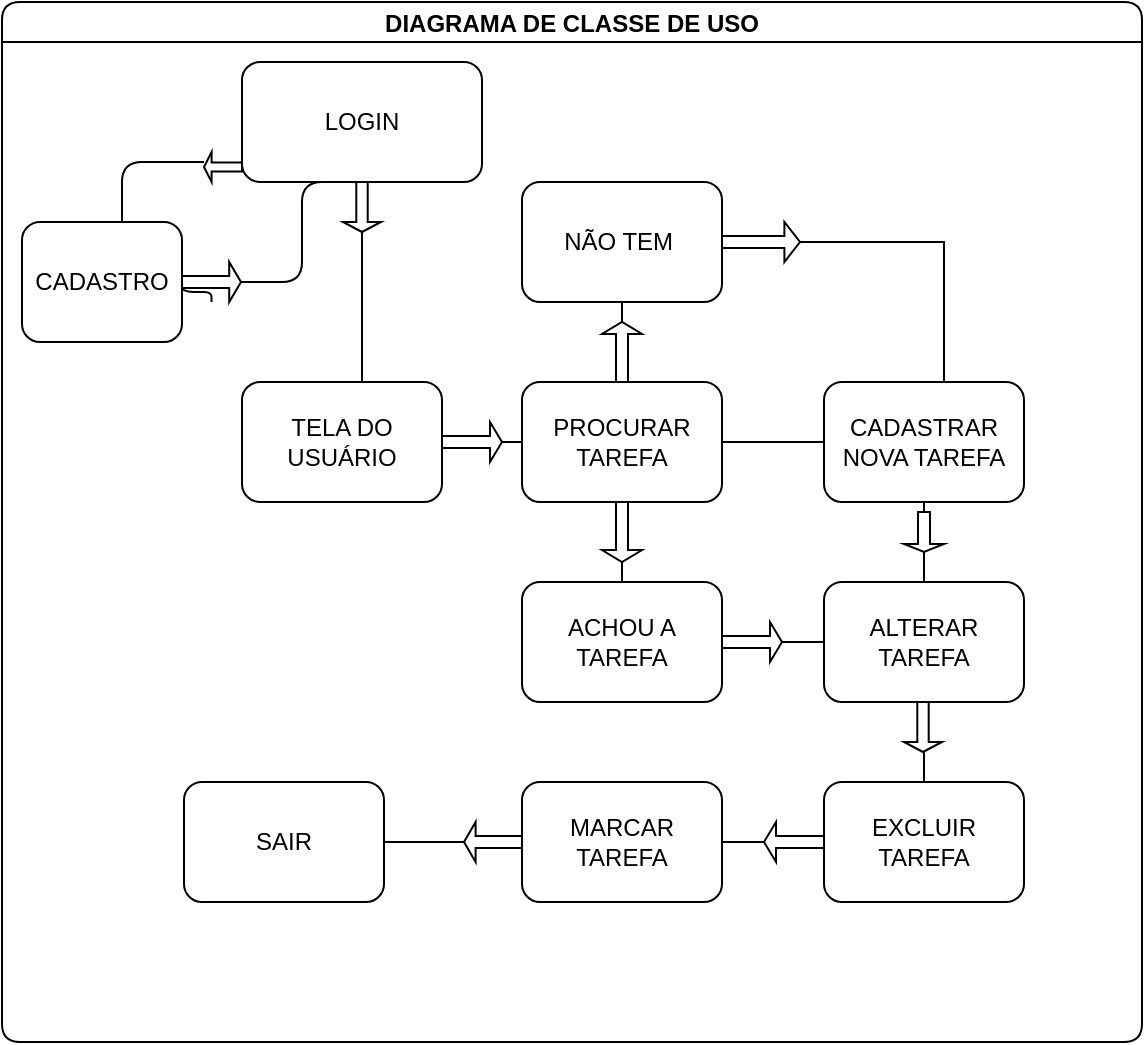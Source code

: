 <mxfile version="24.7.10">
  <diagram name="Página-1" id="g8zWgq3LxLhpQ16WP2sR">
    <mxGraphModel dx="1050" dy="563" grid="1" gridSize="10" guides="1" tooltips="1" connect="1" arrows="1" fold="1" page="1" pageScale="1" pageWidth="827" pageHeight="1169" math="0" shadow="0">
      <root>
        <mxCell id="0" />
        <mxCell id="1" parent="0" />
        <mxCell id="Hz02QzPRz-9JN_dZOkz5-31" value="DIAGRAMA DE CLASSE DE USO" style="swimlane;startSize=20;horizontal=1;containerType=tree;newEdgeStyle={&quot;edgeStyle&quot;:&quot;elbowEdgeStyle&quot;,&quot;startArrow&quot;:&quot;none&quot;,&quot;endArrow&quot;:&quot;none&quot;};labelBackgroundColor=none;rounded=1;comic=0;enumerate=0;backgroundOutline=0;metaEdit=0;fixDash=0;" vertex="1" parent="1">
          <mxGeometry x="129" width="570" height="520" as="geometry" />
        </mxCell>
        <mxCell id="Hz02QzPRz-9JN_dZOkz5-32" value="" style="edgeStyle=elbowEdgeStyle;elbow=vertical;sourcePerimeterSpacing=0;targetPerimeterSpacing=0;startArrow=none;endArrow=none;rounded=1;curved=0;labelBackgroundColor=none;fontColor=default;comic=0;enumerate=0;backgroundOutline=0;metaEdit=0;fixDash=0;" edge="1" parent="Hz02QzPRz-9JN_dZOkz5-31" source="Hz02QzPRz-9JN_dZOkz5-86" target="Hz02QzPRz-9JN_dZOkz5-35">
          <mxGeometry relative="1" as="geometry">
            <Array as="points">
              <mxPoint x="60" y="80" />
            </Array>
          </mxGeometry>
        </mxCell>
        <mxCell id="Hz02QzPRz-9JN_dZOkz5-33" value="" style="edgeStyle=elbowEdgeStyle;elbow=vertical;sourcePerimeterSpacing=0;targetPerimeterSpacing=0;startArrow=none;endArrow=none;rounded=1;curved=0;labelBackgroundColor=none;fontColor=default;comic=0;enumerate=0;backgroundOutline=0;metaEdit=0;fixDash=0;" edge="1" parent="Hz02QzPRz-9JN_dZOkz5-31" source="Hz02QzPRz-9JN_dZOkz5-88" target="Hz02QzPRz-9JN_dZOkz5-36">
          <mxGeometry relative="1" as="geometry">
            <Array as="points">
              <mxPoint x="180" y="120" />
            </Array>
          </mxGeometry>
        </mxCell>
        <UserObject label="LOGIN" treeRoot="1" id="Hz02QzPRz-9JN_dZOkz5-34">
          <mxCell style="whiteSpace=wrap;html=1;align=center;treeFolding=1;treeMoving=1;newEdgeStyle={&quot;edgeStyle&quot;:&quot;elbowEdgeStyle&quot;,&quot;startArrow&quot;:&quot;none&quot;,&quot;endArrow&quot;:&quot;none&quot;};labelBackgroundColor=none;rounded=1;comic=0;enumerate=0;backgroundOutline=0;metaEdit=0;fixDash=0;" vertex="1" parent="Hz02QzPRz-9JN_dZOkz5-31">
            <mxGeometry x="120" y="30" width="120" height="60" as="geometry" />
          </mxCell>
        </UserObject>
        <mxCell id="Hz02QzPRz-9JN_dZOkz5-60" style="edgeStyle=elbowEdgeStyle;rounded=1;orthogonalLoop=1;jettySize=auto;html=1;startArrow=none;endArrow=none;exitX=1;exitY=0.5;exitDx=0;exitDy=0;entryX=0.5;entryY=1;entryDx=0;entryDy=0;curved=0;comic=0;enumerate=0;backgroundOutline=0;metaEdit=0;fixDash=0;" edge="1" parent="Hz02QzPRz-9JN_dZOkz5-31" source="Hz02QzPRz-9JN_dZOkz5-90" target="Hz02QzPRz-9JN_dZOkz5-34">
          <mxGeometry relative="1" as="geometry" />
        </mxCell>
        <mxCell id="Hz02QzPRz-9JN_dZOkz5-35" value="CADASTRO" style="whiteSpace=wrap;html=1;align=center;verticalAlign=middle;treeFolding=1;treeMoving=1;newEdgeStyle={&quot;edgeStyle&quot;:&quot;elbowEdgeStyle&quot;,&quot;startArrow&quot;:&quot;none&quot;,&quot;endArrow&quot;:&quot;none&quot;};labelBackgroundColor=none;rounded=1;comic=0;enumerate=0;backgroundOutline=0;metaEdit=0;fixDash=0;" vertex="1" parent="Hz02QzPRz-9JN_dZOkz5-31">
          <mxGeometry x="10" y="110" width="80" height="60" as="geometry" />
        </mxCell>
        <mxCell id="Hz02QzPRz-9JN_dZOkz5-36" value="TELA DO USUÁRIO" style="whiteSpace=wrap;html=1;align=center;verticalAlign=middle;treeFolding=1;treeMoving=1;newEdgeStyle={&quot;edgeStyle&quot;:&quot;elbowEdgeStyle&quot;,&quot;startArrow&quot;:&quot;none&quot;,&quot;endArrow&quot;:&quot;none&quot;};labelBackgroundColor=none;rounded=1;comic=0;enumerate=0;backgroundOutline=0;metaEdit=0;fixDash=0;" vertex="1" parent="Hz02QzPRz-9JN_dZOkz5-31">
          <mxGeometry x="120" y="190" width="100" height="60" as="geometry" />
        </mxCell>
        <mxCell id="Hz02QzPRz-9JN_dZOkz5-39" value="" style="edgeStyle=elbowEdgeStyle;elbow=vertical;sourcePerimeterSpacing=0;targetPerimeterSpacing=0;startArrow=none;endArrow=none;rounded=1;curved=0;labelBackgroundColor=none;fontColor=default;comic=0;enumerate=0;backgroundOutline=0;metaEdit=0;fixDash=0;" edge="1" target="Hz02QzPRz-9JN_dZOkz5-40" source="Hz02QzPRz-9JN_dZOkz5-72" parent="Hz02QzPRz-9JN_dZOkz5-31">
          <mxGeometry relative="1" as="geometry">
            <mxPoint x="400" y="100" as="sourcePoint" />
          </mxGeometry>
        </mxCell>
        <mxCell id="Hz02QzPRz-9JN_dZOkz5-40" value="CADASTRAR NOVA TAREFA" style="whiteSpace=wrap;html=1;align=center;verticalAlign=middle;treeFolding=1;treeMoving=1;newEdgeStyle={&quot;edgeStyle&quot;:&quot;elbowEdgeStyle&quot;,&quot;startArrow&quot;:&quot;none&quot;,&quot;endArrow&quot;:&quot;none&quot;};labelBackgroundColor=none;rounded=1;comic=0;enumerate=0;backgroundOutline=0;metaEdit=0;fixDash=0;" vertex="1" parent="Hz02QzPRz-9JN_dZOkz5-31">
          <mxGeometry x="411" y="190" width="100" height="60" as="geometry" />
        </mxCell>
        <mxCell id="Hz02QzPRz-9JN_dZOkz5-41" value="" style="edgeStyle=elbowEdgeStyle;elbow=vertical;sourcePerimeterSpacing=0;targetPerimeterSpacing=0;startArrow=none;endArrow=none;rounded=1;curved=0;labelBackgroundColor=none;fontColor=default;comic=0;enumerate=0;backgroundOutline=0;metaEdit=0;fixDash=0;" edge="1" target="Hz02QzPRz-9JN_dZOkz5-42" source="Hz02QzPRz-9JN_dZOkz5-78" parent="Hz02QzPRz-9JN_dZOkz5-31">
          <mxGeometry relative="1" as="geometry">
            <mxPoint x="470" y="200" as="sourcePoint" />
          </mxGeometry>
        </mxCell>
        <mxCell id="Hz02QzPRz-9JN_dZOkz5-42" value="ALTERAR TAREFA" style="whiteSpace=wrap;html=1;align=center;verticalAlign=middle;treeFolding=1;treeMoving=1;newEdgeStyle={&quot;edgeStyle&quot;:&quot;elbowEdgeStyle&quot;,&quot;startArrow&quot;:&quot;none&quot;,&quot;endArrow&quot;:&quot;none&quot;};labelBackgroundColor=none;rounded=1;comic=0;enumerate=0;backgroundOutline=0;metaEdit=0;fixDash=0;" vertex="1" parent="Hz02QzPRz-9JN_dZOkz5-31">
          <mxGeometry x="411" y="290" width="100" height="60" as="geometry" />
        </mxCell>
        <mxCell id="Hz02QzPRz-9JN_dZOkz5-43" value="" style="edgeStyle=elbowEdgeStyle;elbow=vertical;sourcePerimeterSpacing=0;targetPerimeterSpacing=0;startArrow=none;endArrow=none;rounded=1;curved=0;labelBackgroundColor=none;fontColor=default;comic=0;enumerate=0;backgroundOutline=0;metaEdit=0;fixDash=0;" edge="1" target="Hz02QzPRz-9JN_dZOkz5-44" source="Hz02QzPRz-9JN_dZOkz5-42" parent="Hz02QzPRz-9JN_dZOkz5-31">
          <mxGeometry relative="1" as="geometry">
            <mxPoint x="470" y="300" as="sourcePoint" />
          </mxGeometry>
        </mxCell>
        <mxCell id="Hz02QzPRz-9JN_dZOkz5-44" value="EXCLUIR TAREFA" style="whiteSpace=wrap;html=1;align=center;verticalAlign=middle;treeFolding=1;treeMoving=1;newEdgeStyle={&quot;edgeStyle&quot;:&quot;elbowEdgeStyle&quot;,&quot;startArrow&quot;:&quot;none&quot;,&quot;endArrow&quot;:&quot;none&quot;};labelBackgroundColor=none;rounded=1;comic=0;enumerate=0;backgroundOutline=0;metaEdit=0;fixDash=0;" vertex="1" parent="Hz02QzPRz-9JN_dZOkz5-31">
          <mxGeometry x="411" y="390" width="100" height="60" as="geometry" />
        </mxCell>
        <mxCell id="Hz02QzPRz-9JN_dZOkz5-45" value="" style="edgeStyle=elbowEdgeStyle;elbow=vertical;sourcePerimeterSpacing=0;targetPerimeterSpacing=0;startArrow=none;endArrow=none;rounded=1;curved=0;labelBackgroundColor=none;fontColor=default;comic=0;enumerate=0;backgroundOutline=0;metaEdit=0;fixDash=0;" edge="1" target="Hz02QzPRz-9JN_dZOkz5-46" source="Hz02QzPRz-9JN_dZOkz5-81" parent="Hz02QzPRz-9JN_dZOkz5-31">
          <mxGeometry relative="1" as="geometry">
            <mxPoint x="470" y="400" as="sourcePoint" />
          </mxGeometry>
        </mxCell>
        <mxCell id="Hz02QzPRz-9JN_dZOkz5-46" value="MARCAR TAREFA" style="whiteSpace=wrap;html=1;align=center;verticalAlign=middle;treeFolding=1;treeMoving=1;newEdgeStyle={&quot;edgeStyle&quot;:&quot;elbowEdgeStyle&quot;,&quot;startArrow&quot;:&quot;none&quot;,&quot;endArrow&quot;:&quot;none&quot;};labelBackgroundColor=none;rounded=1;comic=0;enumerate=0;backgroundOutline=0;metaEdit=0;fixDash=0;" vertex="1" parent="Hz02QzPRz-9JN_dZOkz5-31">
          <mxGeometry x="260" y="390" width="100" height="60" as="geometry" />
        </mxCell>
        <mxCell id="Hz02QzPRz-9JN_dZOkz5-47" value="" style="edgeStyle=elbowEdgeStyle;elbow=vertical;sourcePerimeterSpacing=0;targetPerimeterSpacing=0;startArrow=none;endArrow=none;rounded=1;curved=0;labelBackgroundColor=none;fontColor=default;comic=0;enumerate=0;backgroundOutline=0;metaEdit=0;fixDash=0;" edge="1" target="Hz02QzPRz-9JN_dZOkz5-48" source="Hz02QzPRz-9JN_dZOkz5-84" parent="Hz02QzPRz-9JN_dZOkz5-31">
          <mxGeometry relative="1" as="geometry">
            <mxPoint x="470" y="500" as="sourcePoint" />
          </mxGeometry>
        </mxCell>
        <mxCell id="Hz02QzPRz-9JN_dZOkz5-48" value="SAIR" style="whiteSpace=wrap;html=1;align=center;verticalAlign=middle;treeFolding=1;treeMoving=1;newEdgeStyle={&quot;edgeStyle&quot;:&quot;elbowEdgeStyle&quot;,&quot;startArrow&quot;:&quot;none&quot;,&quot;endArrow&quot;:&quot;none&quot;};labelBackgroundColor=none;rounded=1;comic=0;enumerate=0;backgroundOutline=0;metaEdit=0;fixDash=0;" vertex="1" parent="Hz02QzPRz-9JN_dZOkz5-31">
          <mxGeometry x="91" y="390" width="100" height="60" as="geometry" />
        </mxCell>
        <mxCell id="Hz02QzPRz-9JN_dZOkz5-58" value="" style="edgeStyle=elbowEdgeStyle;elbow=vertical;sourcePerimeterSpacing=0;targetPerimeterSpacing=0;startArrow=none;endArrow=none;rounded=1;curved=0;labelBackgroundColor=none;fontColor=default;comic=0;enumerate=0;backgroundOutline=0;metaEdit=0;fixDash=0;" edge="1" target="Hz02QzPRz-9JN_dZOkz5-59" source="Hz02QzPRz-9JN_dZOkz5-40" parent="Hz02QzPRz-9JN_dZOkz5-31">
          <mxGeometry relative="1" as="geometry">
            <mxPoint x="510" y="160" as="sourcePoint" />
          </mxGeometry>
        </mxCell>
        <mxCell id="Hz02QzPRz-9JN_dZOkz5-59" value="PROCURAR TAREFA" style="whiteSpace=wrap;html=1;align=center;verticalAlign=middle;treeFolding=1;treeMoving=1;newEdgeStyle={&quot;edgeStyle&quot;:&quot;elbowEdgeStyle&quot;,&quot;startArrow&quot;:&quot;none&quot;,&quot;endArrow&quot;:&quot;none&quot;};labelBackgroundColor=none;rounded=1;comic=0;enumerate=0;backgroundOutline=0;metaEdit=0;fixDash=0;" vertex="1" parent="Hz02QzPRz-9JN_dZOkz5-31">
          <mxGeometry x="260" y="190" width="100" height="60" as="geometry" />
        </mxCell>
        <mxCell id="Hz02QzPRz-9JN_dZOkz5-61" value="" style="edgeStyle=elbowEdgeStyle;elbow=vertical;sourcePerimeterSpacing=0;targetPerimeterSpacing=0;startArrow=none;endArrow=none;rounded=1;curved=0;labelBackgroundColor=none;fontColor=default;comic=0;enumerate=0;backgroundOutline=0;metaEdit=0;fixDash=0;" edge="1" target="Hz02QzPRz-9JN_dZOkz5-62" source="Hz02QzPRz-9JN_dZOkz5-68" parent="Hz02QzPRz-9JN_dZOkz5-31">
          <mxGeometry relative="1" as="geometry">
            <mxPoint x="301" y="190" as="sourcePoint" />
            <mxPoint x="211" y="140" as="targetPoint" />
            <Array as="points">
              <mxPoint x="301" y="190" />
            </Array>
          </mxGeometry>
        </mxCell>
        <mxCell id="Hz02QzPRz-9JN_dZOkz5-62" value="NÃO TEM&amp;nbsp;" style="whiteSpace=wrap;html=1;align=center;verticalAlign=middle;treeFolding=1;treeMoving=1;newEdgeStyle={&quot;edgeStyle&quot;:&quot;elbowEdgeStyle&quot;,&quot;startArrow&quot;:&quot;none&quot;,&quot;endArrow&quot;:&quot;none&quot;};labelBackgroundColor=none;rounded=1;comic=0;enumerate=0;backgroundOutline=0;metaEdit=0;fixDash=0;" vertex="1" parent="Hz02QzPRz-9JN_dZOkz5-31">
          <mxGeometry x="260" y="90" width="100" height="60" as="geometry" />
        </mxCell>
        <mxCell id="Hz02QzPRz-9JN_dZOkz5-63" style="edgeStyle=elbowEdgeStyle;rounded=0;orthogonalLoop=1;jettySize=auto;html=1;startArrow=none;endArrow=none;" edge="1" parent="Hz02QzPRz-9JN_dZOkz5-31" source="Hz02QzPRz-9JN_dZOkz5-74" target="Hz02QzPRz-9JN_dZOkz5-40">
          <mxGeometry relative="1" as="geometry">
            <Array as="points">
              <mxPoint x="471" y="120" />
            </Array>
          </mxGeometry>
        </mxCell>
        <mxCell id="Hz02QzPRz-9JN_dZOkz5-65" value="" style="edgeStyle=elbowEdgeStyle;elbow=vertical;sourcePerimeterSpacing=0;targetPerimeterSpacing=0;startArrow=none;endArrow=none;rounded=1;curved=0;labelBackgroundColor=none;fontColor=default;comic=0;enumerate=0;backgroundOutline=0;metaEdit=0;fixDash=0;exitX=0.5;exitY=1;exitDx=0;exitDy=0;" edge="1" target="Hz02QzPRz-9JN_dZOkz5-66" source="Hz02QzPRz-9JN_dZOkz5-59" parent="Hz02QzPRz-9JN_dZOkz5-31">
          <mxGeometry relative="1" as="geometry">
            <mxPoint x="540" y="220" as="sourcePoint" />
          </mxGeometry>
        </mxCell>
        <mxCell id="Hz02QzPRz-9JN_dZOkz5-67" style="edgeStyle=elbowEdgeStyle;rounded=0;orthogonalLoop=1;jettySize=auto;html=1;startArrow=none;endArrow=none;exitX=1;exitY=0.5;exitDx=0;exitDy=0;entryX=0;entryY=0.5;entryDx=0;entryDy=0;" edge="1" parent="Hz02QzPRz-9JN_dZOkz5-31" source="Hz02QzPRz-9JN_dZOkz5-76" target="Hz02QzPRz-9JN_dZOkz5-42">
          <mxGeometry relative="1" as="geometry" />
        </mxCell>
        <mxCell id="Hz02QzPRz-9JN_dZOkz5-66" value="ACHOU A TAREFA" style="whiteSpace=wrap;html=1;align=center;verticalAlign=middle;treeFolding=1;treeMoving=1;newEdgeStyle={&quot;edgeStyle&quot;:&quot;elbowEdgeStyle&quot;,&quot;startArrow&quot;:&quot;none&quot;,&quot;endArrow&quot;:&quot;none&quot;};labelBackgroundColor=none;rounded=1;comic=0;enumerate=0;backgroundOutline=0;metaEdit=0;fixDash=0;" vertex="1" parent="Hz02QzPRz-9JN_dZOkz5-31">
          <mxGeometry x="260" y="290" width="100" height="60" as="geometry" />
        </mxCell>
        <mxCell id="Hz02QzPRz-9JN_dZOkz5-68" value="" style="shape=singleArrow;direction=north;whiteSpace=wrap;html=1;" vertex="1" parent="Hz02QzPRz-9JN_dZOkz5-31">
          <mxGeometry x="300" y="160" width="20" height="30" as="geometry" />
        </mxCell>
        <mxCell id="Hz02QzPRz-9JN_dZOkz5-70" value="" style="shape=singleArrow;direction=south;whiteSpace=wrap;html=1;" vertex="1" parent="Hz02QzPRz-9JN_dZOkz5-31">
          <mxGeometry x="300" y="250" width="20" height="30" as="geometry" />
        </mxCell>
        <mxCell id="Hz02QzPRz-9JN_dZOkz5-72" value="" style="shape=singleArrow;whiteSpace=wrap;html=1;" vertex="1" parent="Hz02QzPRz-9JN_dZOkz5-31">
          <mxGeometry x="220" y="210" width="30" height="20" as="geometry" />
        </mxCell>
        <mxCell id="Hz02QzPRz-9JN_dZOkz5-73" value="" style="edgeStyle=elbowEdgeStyle;elbow=vertical;sourcePerimeterSpacing=0;targetPerimeterSpacing=0;startArrow=none;endArrow=none;rounded=1;curved=0;labelBackgroundColor=none;fontColor=default;comic=0;enumerate=0;backgroundOutline=0;metaEdit=0;fixDash=0;" edge="1" parent="Hz02QzPRz-9JN_dZOkz5-31" source="Hz02QzPRz-9JN_dZOkz5-36" target="Hz02QzPRz-9JN_dZOkz5-72">
          <mxGeometry relative="1" as="geometry">
            <mxPoint x="349" y="220" as="sourcePoint" />
            <mxPoint x="540" y="220" as="targetPoint" />
          </mxGeometry>
        </mxCell>
        <mxCell id="Hz02QzPRz-9JN_dZOkz5-74" value="" style="shape=singleArrow;whiteSpace=wrap;html=1;" vertex="1" parent="Hz02QzPRz-9JN_dZOkz5-31">
          <mxGeometry x="360" y="110" width="39" height="20" as="geometry" />
        </mxCell>
        <mxCell id="Hz02QzPRz-9JN_dZOkz5-75" value="" style="edgeStyle=elbowEdgeStyle;rounded=0;orthogonalLoop=1;jettySize=auto;html=1;startArrow=none;endArrow=none;" edge="1" parent="Hz02QzPRz-9JN_dZOkz5-31" source="Hz02QzPRz-9JN_dZOkz5-62" target="Hz02QzPRz-9JN_dZOkz5-74">
          <mxGeometry relative="1" as="geometry">
            <mxPoint x="489" y="120" as="sourcePoint" />
            <mxPoint x="600" y="190" as="targetPoint" />
            <Array as="points" />
          </mxGeometry>
        </mxCell>
        <mxCell id="Hz02QzPRz-9JN_dZOkz5-76" value="" style="shape=singleArrow;whiteSpace=wrap;html=1;" vertex="1" parent="Hz02QzPRz-9JN_dZOkz5-31">
          <mxGeometry x="360" y="310" width="30" height="20" as="geometry" />
        </mxCell>
        <mxCell id="Hz02QzPRz-9JN_dZOkz5-77" value="" style="edgeStyle=elbowEdgeStyle;rounded=0;orthogonalLoop=1;jettySize=auto;html=1;startArrow=none;endArrow=none;exitX=1;exitY=0.5;exitDx=0;exitDy=0;entryX=0;entryY=0.5;entryDx=0;entryDy=0;" edge="1" parent="Hz02QzPRz-9JN_dZOkz5-31" source="Hz02QzPRz-9JN_dZOkz5-66" target="Hz02QzPRz-9JN_dZOkz5-76">
          <mxGeometry relative="1" as="geometry">
            <mxPoint x="489" y="320" as="sourcePoint" />
            <mxPoint x="540" y="320" as="targetPoint" />
          </mxGeometry>
        </mxCell>
        <mxCell id="Hz02QzPRz-9JN_dZOkz5-78" value="" style="shape=singleArrow;direction=south;whiteSpace=wrap;html=1;" vertex="1" parent="Hz02QzPRz-9JN_dZOkz5-31">
          <mxGeometry x="451" y="255" width="20" height="20" as="geometry" />
        </mxCell>
        <mxCell id="Hz02QzPRz-9JN_dZOkz5-79" value="" style="edgeStyle=elbowEdgeStyle;elbow=vertical;sourcePerimeterSpacing=0;targetPerimeterSpacing=0;startArrow=none;endArrow=none;rounded=1;curved=0;labelBackgroundColor=none;fontColor=default;comic=0;enumerate=0;backgroundOutline=0;metaEdit=0;fixDash=0;" edge="1" parent="Hz02QzPRz-9JN_dZOkz5-31" source="Hz02QzPRz-9JN_dZOkz5-40" target="Hz02QzPRz-9JN_dZOkz5-78">
          <mxGeometry relative="1" as="geometry">
            <mxPoint x="590" y="250" as="sourcePoint" />
            <mxPoint x="590" y="290" as="targetPoint" />
          </mxGeometry>
        </mxCell>
        <mxCell id="Hz02QzPRz-9JN_dZOkz5-80" value="" style="shape=singleArrow;direction=south;whiteSpace=wrap;html=1;" vertex="1" parent="Hz02QzPRz-9JN_dZOkz5-31">
          <mxGeometry x="451" y="350" width="19" height="25" as="geometry" />
        </mxCell>
        <mxCell id="Hz02QzPRz-9JN_dZOkz5-81" value="" style="shape=singleArrow;direction=west;whiteSpace=wrap;html=1;" vertex="1" parent="Hz02QzPRz-9JN_dZOkz5-31">
          <mxGeometry x="381" y="410" width="30" height="20" as="geometry" />
        </mxCell>
        <mxCell id="Hz02QzPRz-9JN_dZOkz5-83" value="" style="edgeStyle=elbowEdgeStyle;elbow=vertical;sourcePerimeterSpacing=0;targetPerimeterSpacing=0;startArrow=none;endArrow=none;rounded=1;curved=0;labelBackgroundColor=none;fontColor=default;comic=0;enumerate=0;backgroundOutline=0;metaEdit=0;fixDash=0;" edge="1" parent="Hz02QzPRz-9JN_dZOkz5-31" source="Hz02QzPRz-9JN_dZOkz5-44" target="Hz02QzPRz-9JN_dZOkz5-81">
          <mxGeometry relative="1" as="geometry">
            <mxPoint x="540" y="420" as="sourcePoint" />
            <mxPoint x="489" y="420" as="targetPoint" />
          </mxGeometry>
        </mxCell>
        <mxCell id="Hz02QzPRz-9JN_dZOkz5-85" value="" style="edgeStyle=elbowEdgeStyle;elbow=vertical;sourcePerimeterSpacing=0;targetPerimeterSpacing=0;startArrow=none;endArrow=none;rounded=1;curved=0;labelBackgroundColor=none;fontColor=default;comic=0;enumerate=0;backgroundOutline=0;metaEdit=0;fixDash=0;" edge="1" parent="Hz02QzPRz-9JN_dZOkz5-31" source="Hz02QzPRz-9JN_dZOkz5-46" target="Hz02QzPRz-9JN_dZOkz5-84">
          <mxGeometry relative="1" as="geometry">
            <mxPoint x="389" y="420" as="sourcePoint" />
            <mxPoint x="320" y="420" as="targetPoint" />
          </mxGeometry>
        </mxCell>
        <mxCell id="Hz02QzPRz-9JN_dZOkz5-84" value="" style="shape=singleArrow;direction=west;whiteSpace=wrap;html=1;" vertex="1" parent="Hz02QzPRz-9JN_dZOkz5-31">
          <mxGeometry x="231" y="410" width="29" height="20" as="geometry" />
        </mxCell>
        <mxCell id="Hz02QzPRz-9JN_dZOkz5-87" value="" style="edgeStyle=elbowEdgeStyle;elbow=vertical;sourcePerimeterSpacing=0;targetPerimeterSpacing=0;startArrow=none;endArrow=none;rounded=1;curved=0;labelBackgroundColor=none;fontColor=default;comic=0;enumerate=0;backgroundOutline=0;metaEdit=0;fixDash=0;" edge="1" parent="Hz02QzPRz-9JN_dZOkz5-31" source="Hz02QzPRz-9JN_dZOkz5-34" target="Hz02QzPRz-9JN_dZOkz5-86">
          <mxGeometry relative="1" as="geometry">
            <mxPoint x="249" y="80" as="sourcePoint" />
            <mxPoint x="189" y="110" as="targetPoint" />
            <Array as="points" />
          </mxGeometry>
        </mxCell>
        <mxCell id="Hz02QzPRz-9JN_dZOkz5-86" value="" style="shape=singleArrow;direction=west;whiteSpace=wrap;html=1;" vertex="1" parent="Hz02QzPRz-9JN_dZOkz5-31">
          <mxGeometry x="101" y="75" width="19" height="15" as="geometry" />
        </mxCell>
        <mxCell id="Hz02QzPRz-9JN_dZOkz5-89" value="" style="edgeStyle=elbowEdgeStyle;elbow=vertical;sourcePerimeterSpacing=0;targetPerimeterSpacing=0;startArrow=none;endArrow=none;rounded=1;curved=0;labelBackgroundColor=none;fontColor=default;comic=0;enumerate=0;backgroundOutline=0;metaEdit=0;fixDash=0;" edge="1" parent="Hz02QzPRz-9JN_dZOkz5-31" source="Hz02QzPRz-9JN_dZOkz5-34" target="Hz02QzPRz-9JN_dZOkz5-88">
          <mxGeometry relative="1" as="geometry">
            <mxPoint x="309" y="90" as="sourcePoint" />
            <mxPoint x="309" y="190" as="targetPoint" />
            <Array as="points" />
          </mxGeometry>
        </mxCell>
        <mxCell id="Hz02QzPRz-9JN_dZOkz5-88" value="" style="shape=singleArrow;direction=south;whiteSpace=wrap;html=1;" vertex="1" parent="Hz02QzPRz-9JN_dZOkz5-31">
          <mxGeometry x="170.5" y="90" width="19" height="25" as="geometry" />
        </mxCell>
        <mxCell id="Hz02QzPRz-9JN_dZOkz5-94" value="" style="edgeStyle=elbowEdgeStyle;rounded=1;orthogonalLoop=1;jettySize=auto;html=1;startArrow=none;endArrow=none;exitX=1;exitY=0.5;exitDx=0;exitDy=0;entryX=0.5;entryY=1;entryDx=0;entryDy=0;curved=0;comic=0;enumerate=0;backgroundOutline=0;metaEdit=0;fixDash=0;" edge="1" parent="Hz02QzPRz-9JN_dZOkz5-31" source="Hz02QzPRz-9JN_dZOkz5-35" target="Hz02QzPRz-9JN_dZOkz5-90">
          <mxGeometry relative="1" as="geometry">
            <mxPoint x="219" y="140" as="sourcePoint" />
            <mxPoint x="309" y="90" as="targetPoint" />
          </mxGeometry>
        </mxCell>
        <mxCell id="Hz02QzPRz-9JN_dZOkz5-90" value="" style="shape=singleArrow;whiteSpace=wrap;html=1;" vertex="1" parent="Hz02QzPRz-9JN_dZOkz5-31">
          <mxGeometry x="90" y="130" width="29.5" height="20" as="geometry" />
        </mxCell>
      </root>
    </mxGraphModel>
  </diagram>
</mxfile>
